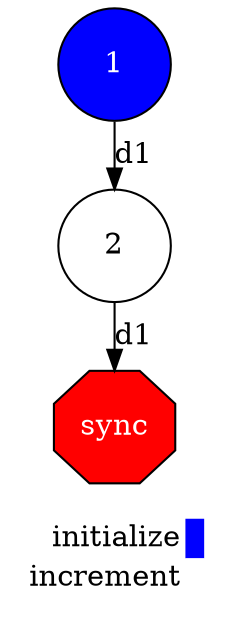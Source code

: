 digraph {
  rankdir=TB;
  labeljust="l";
  subgraph dependence_graph {
    ranksep=0.20;
    node[height=0.75];

1[shape=circle, style=filled fillcolor="#0000ff" fontcolor="#ffffff"];
2[shape=circle, style=filled fillcolor="#ffffff" fontcolor="#000000"];
1 -> 2[ label="d1" ];
Synchro1[label="sync", shape=octagon, style=filled fillcolor="#ff0000" fontcolor="#FFFFFF"];
2 -> Synchro1[ label="d1" ];  }
  subgraph legend {
    rank=sink;
    node [shape=plaintext, height=0.75];
    ranksep=0.20;
    label = "Legend";
    key [label=<
      <table border="0" cellpadding="2" cellspacing="0" cellborder="0">
<tr>
<td align="right">initialize</td>
<td bgcolor="#0000ff">&nbsp;</td>
</tr>
<tr>
<td align="right">increment</td>
<td bgcolor="#ffffff">&nbsp;</td>
</tr>
      </table>
    >]
  }
}
